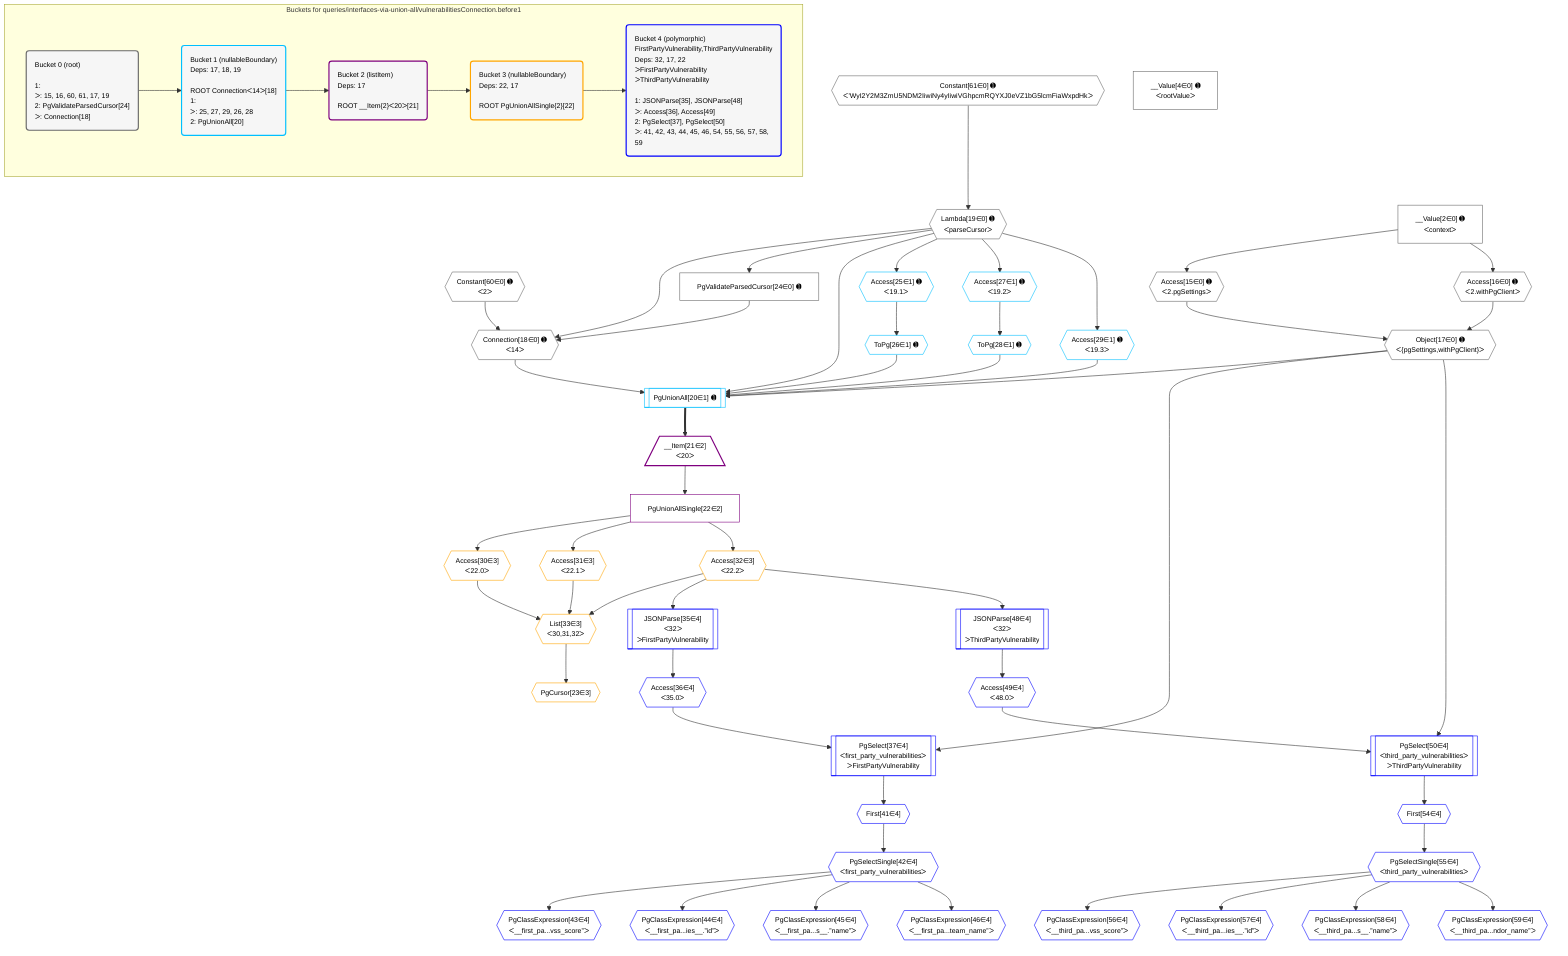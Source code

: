 %%{init: {'themeVariables': { 'fontSize': '12px'}}}%%
graph TD
    classDef path fill:#eee,stroke:#000,color:#000
    classDef plan fill:#fff,stroke-width:1px,color:#000
    classDef itemplan fill:#fff,stroke-width:2px,color:#000
    classDef unbatchedplan fill:#dff,stroke-width:1px,color:#000
    classDef sideeffectplan fill:#fcc,stroke-width:2px,color:#000
    classDef bucket fill:#f6f6f6,color:#000,stroke-width:2px,text-align:left


    %% plan dependencies
    Connection18{{"Connection[18∈0] ➊<br />ᐸ14ᐳ"}}:::plan
    Constant60{{"Constant[60∈0] ➊<br />ᐸ2ᐳ"}}:::plan
    Lambda19{{"Lambda[19∈0] ➊<br />ᐸparseCursorᐳ"}}:::plan
    PgValidateParsedCursor24["PgValidateParsedCursor[24∈0] ➊"]:::plan
    Constant60 & Lambda19 & PgValidateParsedCursor24 --> Connection18
    Object17{{"Object[17∈0] ➊<br />ᐸ{pgSettings,withPgClient}ᐳ"}}:::plan
    Access15{{"Access[15∈0] ➊<br />ᐸ2.pgSettingsᐳ"}}:::plan
    Access16{{"Access[16∈0] ➊<br />ᐸ2.withPgClientᐳ"}}:::plan
    Access15 & Access16 --> Object17
    __Value2["__Value[2∈0] ➊<br />ᐸcontextᐳ"]:::plan
    __Value2 --> Access15
    __Value2 --> Access16
    Constant61{{"Constant[61∈0] ➊<br />ᐸ'WyI2Y2M3ZmU5NDM2IiwiNy4yIiwiVGhpcmRQYXJ0eVZ1bG5lcmFiaWxpdHkᐳ"}}:::plan
    Constant61 --> Lambda19
    Lambda19 --> PgValidateParsedCursor24
    __Value4["__Value[4∈0] ➊<br />ᐸrootValueᐳ"]:::plan
    PgUnionAll20[["PgUnionAll[20∈1] ➊"]]:::plan
    ToPg26{{"ToPg[26∈1] ➊"}}:::plan
    ToPg28{{"ToPg[28∈1] ➊"}}:::plan
    Access29{{"Access[29∈1] ➊<br />ᐸ19.3ᐳ"}}:::plan
    Object17 & Connection18 & Lambda19 & ToPg26 & ToPg28 & Access29 --> PgUnionAll20
    Access25{{"Access[25∈1] ➊<br />ᐸ19.1ᐳ"}}:::plan
    Lambda19 --> Access25
    Access25 --> ToPg26
    Access27{{"Access[27∈1] ➊<br />ᐸ19.2ᐳ"}}:::plan
    Lambda19 --> Access27
    Access27 --> ToPg28
    Lambda19 --> Access29
    __Item21[/"__Item[21∈2]<br />ᐸ20ᐳ"\]:::itemplan
    PgUnionAll20 ==> __Item21
    PgUnionAllSingle22["PgUnionAllSingle[22∈2]"]:::plan
    __Item21 --> PgUnionAllSingle22
    List33{{"List[33∈3]<br />ᐸ30,31,32ᐳ"}}:::plan
    Access30{{"Access[30∈3]<br />ᐸ22.0ᐳ"}}:::plan
    Access31{{"Access[31∈3]<br />ᐸ22.1ᐳ"}}:::plan
    Access32{{"Access[32∈3]<br />ᐸ22.2ᐳ"}}:::plan
    Access30 & Access31 & Access32 --> List33
    PgCursor23{{"PgCursor[23∈3]"}}:::plan
    List33 --> PgCursor23
    PgUnionAllSingle22 --> Access30
    PgUnionAllSingle22 --> Access31
    PgUnionAllSingle22 --> Access32
    PgSelect37[["PgSelect[37∈4]<br />ᐸfirst_party_vulnerabilitiesᐳ<br />ᐳFirstPartyVulnerability"]]:::plan
    Access36{{"Access[36∈4]<br />ᐸ35.0ᐳ"}}:::plan
    Object17 & Access36 --> PgSelect37
    PgSelect50[["PgSelect[50∈4]<br />ᐸthird_party_vulnerabilitiesᐳ<br />ᐳThirdPartyVulnerability"]]:::plan
    Access49{{"Access[49∈4]<br />ᐸ48.0ᐳ"}}:::plan
    Object17 & Access49 --> PgSelect50
    JSONParse35[["JSONParse[35∈4]<br />ᐸ32ᐳ<br />ᐳFirstPartyVulnerability"]]:::plan
    Access32 --> JSONParse35
    JSONParse35 --> Access36
    First41{{"First[41∈4]"}}:::plan
    PgSelect37 --> First41
    PgSelectSingle42{{"PgSelectSingle[42∈4]<br />ᐸfirst_party_vulnerabilitiesᐳ"}}:::plan
    First41 --> PgSelectSingle42
    PgClassExpression43{{"PgClassExpression[43∈4]<br />ᐸ__first_pa...vss_score”ᐳ"}}:::plan
    PgSelectSingle42 --> PgClassExpression43
    PgClassExpression44{{"PgClassExpression[44∈4]<br />ᐸ__first_pa...ies__.”id”ᐳ"}}:::plan
    PgSelectSingle42 --> PgClassExpression44
    PgClassExpression45{{"PgClassExpression[45∈4]<br />ᐸ__first_pa...s__.”name”ᐳ"}}:::plan
    PgSelectSingle42 --> PgClassExpression45
    PgClassExpression46{{"PgClassExpression[46∈4]<br />ᐸ__first_pa...team_name”ᐳ"}}:::plan
    PgSelectSingle42 --> PgClassExpression46
    JSONParse48[["JSONParse[48∈4]<br />ᐸ32ᐳ<br />ᐳThirdPartyVulnerability"]]:::plan
    Access32 --> JSONParse48
    JSONParse48 --> Access49
    First54{{"First[54∈4]"}}:::plan
    PgSelect50 --> First54
    PgSelectSingle55{{"PgSelectSingle[55∈4]<br />ᐸthird_party_vulnerabilitiesᐳ"}}:::plan
    First54 --> PgSelectSingle55
    PgClassExpression56{{"PgClassExpression[56∈4]<br />ᐸ__third_pa...vss_score”ᐳ"}}:::plan
    PgSelectSingle55 --> PgClassExpression56
    PgClassExpression57{{"PgClassExpression[57∈4]<br />ᐸ__third_pa...ies__.”id”ᐳ"}}:::plan
    PgSelectSingle55 --> PgClassExpression57
    PgClassExpression58{{"PgClassExpression[58∈4]<br />ᐸ__third_pa...s__.”name”ᐳ"}}:::plan
    PgSelectSingle55 --> PgClassExpression58
    PgClassExpression59{{"PgClassExpression[59∈4]<br />ᐸ__third_pa...ndor_name”ᐳ"}}:::plan
    PgSelectSingle55 --> PgClassExpression59

    %% define steps

    subgraph "Buckets for queries/interfaces-via-union-all/vulnerabilitiesConnection.before1"
    Bucket0("Bucket 0 (root)<br /><br />1: <br />ᐳ: 15, 16, 60, 61, 17, 19<br />2: PgValidateParsedCursor[24]<br />ᐳ: Connection[18]"):::bucket
    classDef bucket0 stroke:#696969
    class Bucket0,__Value2,__Value4,Access15,Access16,Object17,Connection18,Lambda19,PgValidateParsedCursor24,Constant60,Constant61 bucket0
    Bucket1("Bucket 1 (nullableBoundary)<br />Deps: 17, 18, 19<br /><br />ROOT Connectionᐸ14ᐳ[18]<br />1: <br />ᐳ: 25, 27, 29, 26, 28<br />2: PgUnionAll[20]"):::bucket
    classDef bucket1 stroke:#00bfff
    class Bucket1,PgUnionAll20,Access25,ToPg26,Access27,ToPg28,Access29 bucket1
    Bucket2("Bucket 2 (listItem)<br />Deps: 17<br /><br />ROOT __Item{2}ᐸ20ᐳ[21]"):::bucket
    classDef bucket2 stroke:#7f007f
    class Bucket2,__Item21,PgUnionAllSingle22 bucket2
    Bucket3("Bucket 3 (nullableBoundary)<br />Deps: 22, 17<br /><br />ROOT PgUnionAllSingle{2}[22]"):::bucket
    classDef bucket3 stroke:#ffa500
    class Bucket3,PgCursor23,Access30,Access31,Access32,List33 bucket3
    Bucket4("Bucket 4 (polymorphic)<br />FirstPartyVulnerability,ThirdPartyVulnerability<br />Deps: 32, 17, 22<br />ᐳFirstPartyVulnerability<br />ᐳThirdPartyVulnerability<br /><br />1: JSONParse[35], JSONParse[48]<br />ᐳ: Access[36], Access[49]<br />2: PgSelect[37], PgSelect[50]<br />ᐳ: 41, 42, 43, 44, 45, 46, 54, 55, 56, 57, 58, 59"):::bucket
    classDef bucket4 stroke:#0000ff
    class Bucket4,JSONParse35,Access36,PgSelect37,First41,PgSelectSingle42,PgClassExpression43,PgClassExpression44,PgClassExpression45,PgClassExpression46,JSONParse48,Access49,PgSelect50,First54,PgSelectSingle55,PgClassExpression56,PgClassExpression57,PgClassExpression58,PgClassExpression59 bucket4
    Bucket0 --> Bucket1
    Bucket1 --> Bucket2
    Bucket2 --> Bucket3
    Bucket3 --> Bucket4
    end